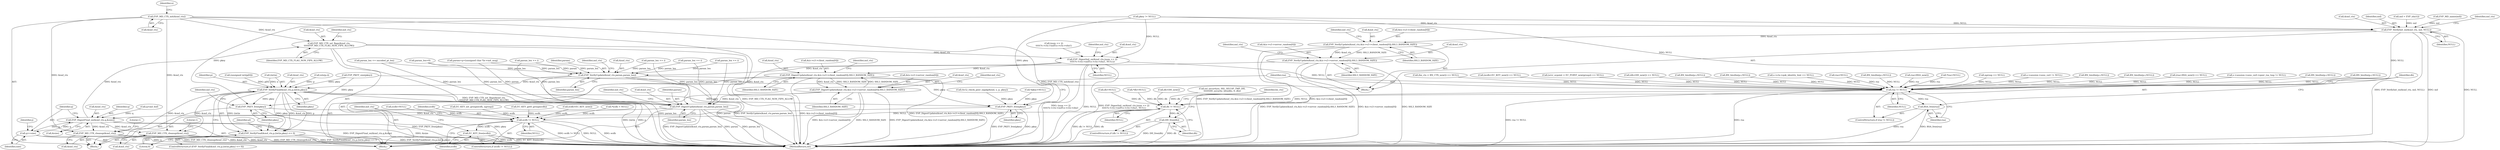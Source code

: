 digraph "0_openssl_ce325c60c74b0fa784f5872404b722e120e5cab0_0@API" {
"1000179" [label="(Call,EVP_MD_CTX_init(&md_ctx))"];
"1001561" [label="(Call,EVP_MD_CTX_set_flags(&md_ctx,\n\t\t\t\t\tEVP_MD_CTX_FLAG_NON_FIPS_ALLOW))"];
"1001565" [label="(Call,EVP_DigestInit_ex(&md_ctx,(num == 2)\n\t\t\t\t\t?s->ctx->md5:s->ctx->sha1, NULL))"];
"1001583" [label="(Call,EVP_DigestUpdate(&md_ctx,&(s->s3->client_random[0]),SSL3_RANDOM_SIZE))"];
"1001595" [label="(Call,EVP_DigestUpdate(&md_ctx,&(s->s3->server_random[0]),SSL3_RANDOM_SIZE))"];
"1001607" [label="(Call,EVP_DigestUpdate(&md_ctx,param,param_len))"];
"1001612" [label="(Call,EVP_DigestFinal_ex(&md_ctx,q,&size))"];
"1001618" [label="(Call,q+=size)"];
"1001749" [label="(Call,EVP_MD_CTX_cleanup(&md_ctx))"];
"1001784" [label="(Call,EVP_MD_CTX_cleanup(&md_ctx))"];
"1001763" [label="(Call,rsa != NULL)"];
"1001766" [label="(Call,RSA_free(rsa))"];
"1001769" [label="(Call,dh != NULL)"];
"1001772" [label="(Call,DH_free(dh))"];
"1001779" [label="(Call,ecdh != NULL)"];
"1001782" [label="(Call,EC_KEY_free(ecdh))"];
"1001663" [label="(Call,EVP_VerifyInit_ex(&md_ctx, md, NULL))"];
"1001668" [label="(Call,EVP_VerifyUpdate(&md_ctx,&(s->s3->client_random[0]),SSL3_RANDOM_SIZE))"];
"1001680" [label="(Call,EVP_VerifyUpdate(&md_ctx,&(s->s3->server_random[0]),SSL3_RANDOM_SIZE))"];
"1001692" [label="(Call,EVP_VerifyUpdate(&md_ctx,param,param_len))"];
"1001699" [label="(Call,EVP_VerifyFinal(&md_ctx,p,(int)n,pkey))"];
"1001698" [label="(Call,EVP_VerifyFinal(&md_ctx,p,(int)n,pkey) <= 0)"];
"1001747" [label="(Call,EVP_PKEY_free(pkey))"];
"1001760" [label="(Call,EVP_PKEY_free(pkey))"];
"1001493" [label="(Call,md = EVP_sha1())"];
"1001115" [label="(Call,ssl_security(s, SSL_SECOP_TMP_DH,\n\t\t\t\t\t\tDH_security_bits(dh), 0, dh))"];
"1001681" [label="(Call,&md_ctx)"];
"1001707" [label="(Literal,0)"];
"1001682" [label="(Identifier,md_ctx)"];
"1000956" [label="(Call,dh=DH_new())"];
"1001598" [label="(Call,&(s->s3->server_random[0]))"];
"1001669" [label="(Call,&md_ctx)"];
"1001663" [label="(Call,EVP_VerifyInit_ex(&md_ctx, md, NULL))"];
"1001679" [label="(Identifier,SSL3_RANDOM_SIZE)"];
"1001615" [label="(Identifier,q)"];
"1001284" [label="(Call,EC_KEY_get0_group(ecdh))"];
"1000290" [label="(Call,s->session->sess_cert != NULL)"];
"1001694" [label="(Identifier,md_ctx)"];
"1001775" [label="(Identifier,bn_ctx)"];
"1000603" [label="(Call,BN_bin2bn(p,i,NULL))"];
"1001620" [label="(Identifier,size)"];
"1001706" [label="(Identifier,pkey)"];
"1001773" [label="(Identifier,dh)"];
"1001562" [label="(Call,&md_ctx)"];
"1000660" [label="(Call,BN_bin2bn(p,i,NULL))"];
"1001750" [label="(Call,&md_ctx)"];
"1001767" [label="(Identifier,rsa)"];
"1000886" [label="(Call,param_len += i)"];
"1001611" [label="(Identifier,param_len)"];
"1001786" [label="(Identifier,md_ctx)"];
"1001614" [label="(Identifier,md_ctx)"];
"1001693" [label="(Call,&md_ctx)"];
"1001319" [label="(Call,(bn_ctx = BN_CTX_new()) == NULL)"];
"1001772" [label="(Call,DH_free(dh))"];
"1001753" [label="(Literal,1)"];
"1001765" [label="(Identifier,NULL)"];
"1001761" [label="(Identifier,pkey)"];
"1001548" [label="(Call,q=md_buf)"];
"1000129" [label="(Block,)"];
"1001585" [label="(Identifier,md_ctx)"];
"1001205" [label="(Call,(ecdh=EC_KEY_new()) == NULL)"];
"1001668" [label="(Call,EVP_VerifyUpdate(&md_ctx,&(s->s3->client_random[0]),SSL3_RANDOM_SIZE))"];
"1001768" [label="(ControlStructure,if (dh != NULL))"];
"1001505" [label="(Call,n2s(p,i))"];
"1001760" [label="(Call,EVP_PKEY_free(pkey))"];
"1001564" [label="(Identifier,EVP_MD_CTX_FLAG_NON_FIPS_ALLOW)"];
"1001662" [label="(Block,)"];
"1001612" [label="(Call,EVP_DigestFinal_ex(&md_ctx,q,&size))"];
"1001313" [label="(Call,(srvr_ecpoint = EC_POINT_new(group)) == NULL)"];
"1001356" [label="(Call,param_len += encoded_pt_len)"];
"1001596" [label="(Call,&md_ctx)"];
"1001608" [label="(Call,&md_ctx)"];
"1001790" [label="(MethodReturn,int)"];
"1001206" [label="(Call,ecdh=EC_KEY_new())"];
"1000955" [label="(Call,(dh=DH_new()) == NULL)"];
"1001702" [label="(Identifier,p)"];
"1001000" [label="(Call,BN_bin2bn(p,i,NULL))"];
"1000160" [label="(Call,*ecdh = NULL)"];
"1001748" [label="(Identifier,pkey)"];
"1001696" [label="(Identifier,param_len)"];
"1000280" [label="(Call,param=p=(unsigned char *)s->init_msg)"];
"1001667" [label="(Identifier,NULL)"];
"1001049" [label="(Call,BN_bin2bn(p,i,NULL))"];
"1001671" [label="(Call,&(s->s3->client_random[0]))"];
"1001789" [label="(Literal,1)"];
"1000488" [label="(Call,s->ctx->psk_identity_hint == NULL)"];
"1000945" [label="(Call,rsa=NULL)"];
"1001695" [label="(Identifier,param)"];
"1001749" [label="(Call,EVP_MD_CTX_cleanup(&md_ctx))"];
"1001703" [label="(Call,(int)n)"];
"1001417" [label="(Call,ecdh=NULL)"];
"1001176" [label="(Call,dh=NULL)"];
"1001619" [label="(Identifier,q)"];
"1001780" [label="(Identifier,ecdh)"];
"1001770" [label="(Identifier,dh)"];
"1001762" [label="(ControlStructure,if (rsa != NULL))"];
"1000387" [label="(Call,param_len=0)"];
"1000552" [label="(Call,BN_bin2bn(p,i,NULL))"];
"1001701" [label="(Identifier,md_ctx)"];
"1001747" [label="(Call,EVP_PKEY_free(pkey))"];
"1001583" [label="(Call,EVP_DigestUpdate(&md_ctx,&(s->s3->client_random[0]),SSL3_RANDOM_SIZE))"];
"1001622" [label="(Identifier,j)"];
"1000700" [label="(Call,param_len += i)"];
"1001769" [label="(Call,dh != NULL)"];
"1001691" [label="(Identifier,SSL3_RANDOM_SIZE)"];
"1000631" [label="(Call,(unsigned int)(p[0]))"];
"1001462" [label="(Call,tls12_check_peer_sigalg(&md, s, p, pkey))"];
"1001595" [label="(Call,EVP_DigestUpdate(&md_ctx,&(s->s3->server_random[0]),SSL3_RANDOM_SIZE))"];
"1000183" [label="(Identifier,n)"];
"1000800" [label="(Call,rsa=RSA_new())"];
"1001606" [label="(Identifier,SSL3_RANDOM_SIZE)"];
"1000152" [label="(Call,*rsa=NULL)"];
"1001783" [label="(Identifier,ecdh)"];
"1001566" [label="(Call,&md_ctx)"];
"1001089" [label="(Call,param_len += i)"];
"1001697" [label="(ControlStructure,if (EVP_VerifyFinal(&md_ctx,p,(int)n,pkey) <= 0))"];
"1001582" [label="(Identifier,NULL)"];
"1001607" [label="(Call,EVP_DigestUpdate(&md_ctx,param,param_len))"];
"1001692" [label="(Call,EVP_VerifyUpdate(&md_ctx,param,param_len))"];
"1000156" [label="(Call,*dh=NULL)"];
"1001751" [label="(Identifier,md_ctx)"];
"1000448" [label="(Call,param_len += i)"];
"1001698" [label="(Call,EVP_VerifyFinal(&md_ctx,p,(int)n,pkey) <= 0)"];
"1001567" [label="(Identifier,md_ctx)"];
"1001763" [label="(Call,rsa != NULL)"];
"1001618" [label="(Call,q+=size)"];
"1001710" [label="(Identifier,al)"];
"1001785" [label="(Call,&md_ctx)"];
"1001683" [label="(Call,&(s->s3->server_random[0]))"];
"1001584" [label="(Call,&md_ctx)"];
"1001484" [label="(Call,EVP_MD_name(md))"];
"1001568" [label="(Call,(num == 2)\n\t\t\t\t\t?s->ctx->md5:s->ctx->sha1)"];
"1001271" [label="(Call,EC_KEY_set_group(ecdh, ngroup))"];
"1001261" [label="(Call,ngroup == NULL)"];
"1001670" [label="(Identifier,md_ctx)"];
"1001764" [label="(Identifier,rsa)"];
"1001586" [label="(Call,&(s->s3->client_random[0]))"];
"1001779" [label="(Call,ecdh != NULL)"];
"1001513" [label="(Call,EVP_PKEY_size(pkey))"];
"1001098" [label="(Call,BN_bin2bn(p,i,NULL))"];
"1001700" [label="(Call,&md_ctx)"];
"1001699" [label="(Call,EVP_VerifyFinal(&md_ctx,p,(int)n,pkey))"];
"1001442" [label="(Call,pkey != NULL)"];
"1001766" [label="(Call,RSA_free(rsa))"];
"1000179" [label="(Call,EVP_MD_CTX_init(&md_ctx))"];
"1001778" [label="(ControlStructure,if (ecdh != NULL))"];
"1001613" [label="(Call,&md_ctx)"];
"1000144" [label="(Call,*pkey=NULL)"];
"1000711" [label="(Call,BN_bin2bn(p,i,NULL))"];
"1001610" [label="(Identifier,param)"];
"1001609" [label="(Identifier,md_ctx)"];
"1000799" [label="(Call,(rsa=RSA_new()) == NULL)"];
"1001680" [label="(Call,EVP_VerifyUpdate(&md_ctx,&(s->s3->server_random[0]),SSL3_RANDOM_SIZE))"];
"1001781" [label="(Identifier,NULL)"];
"1001594" [label="(Identifier,SSL3_RANDOM_SIZE)"];
"1001782" [label="(Call,EC_KEY_free(ecdh))"];
"1000299" [label="(Call,s->session->sess_cert->peer_rsa_tmp != NULL)"];
"1001565" [label="(Call,EVP_DigestInit_ex(&md_ctx,(num == 2)\n\t\t\t\t\t?s->ctx->md5:s->ctx->sha1, NULL))"];
"1001664" [label="(Call,&md_ctx)"];
"1001784" [label="(Call,EVP_MD_CTX_cleanup(&md_ctx))"];
"1001560" [label="(Block,)"];
"1001597" [label="(Identifier,md_ctx)"];
"1001771" [label="(Identifier,NULL)"];
"1001561" [label="(Call,EVP_MD_CTX_set_flags(&md_ctx,\n\t\t\t\t\tEVP_MD_CTX_FLAG_NON_FIPS_ALLOW))"];
"1000180" [label="(Call,&md_ctx)"];
"1001616" [label="(Call,&size)"];
"1001666" [label="(Identifier,md)"];
"1000179" -> "1000129"  [label="AST: "];
"1000179" -> "1000180"  [label="CFG: "];
"1000180" -> "1000179"  [label="AST: "];
"1000183" -> "1000179"  [label="CFG: "];
"1000179" -> "1001790"  [label="DDG: EVP_MD_CTX_init(&md_ctx)"];
"1000179" -> "1001790"  [label="DDG: &md_ctx"];
"1000179" -> "1001561"  [label="DDG: &md_ctx"];
"1000179" -> "1001663"  [label="DDG: &md_ctx"];
"1000179" -> "1001749"  [label="DDG: &md_ctx"];
"1000179" -> "1001784"  [label="DDG: &md_ctx"];
"1001561" -> "1001560"  [label="AST: "];
"1001561" -> "1001564"  [label="CFG: "];
"1001562" -> "1001561"  [label="AST: "];
"1001564" -> "1001561"  [label="AST: "];
"1001567" -> "1001561"  [label="CFG: "];
"1001561" -> "1001790"  [label="DDG: EVP_MD_CTX_set_flags(&md_ctx,\n\t\t\t\t\tEVP_MD_CTX_FLAG_NON_FIPS_ALLOW)"];
"1001561" -> "1001790"  [label="DDG: EVP_MD_CTX_FLAG_NON_FIPS_ALLOW"];
"1001612" -> "1001561"  [label="DDG: &md_ctx"];
"1001561" -> "1001565"  [label="DDG: &md_ctx"];
"1001565" -> "1001560"  [label="AST: "];
"1001565" -> "1001582"  [label="CFG: "];
"1001566" -> "1001565"  [label="AST: "];
"1001568" -> "1001565"  [label="AST: "];
"1001582" -> "1001565"  [label="AST: "];
"1001585" -> "1001565"  [label="CFG: "];
"1001565" -> "1001790"  [label="DDG: NULL"];
"1001565" -> "1001790"  [label="DDG: EVP_DigestInit_ex(&md_ctx,(num == 2)\n\t\t\t\t\t?s->ctx->md5:s->ctx->sha1, NULL)"];
"1001565" -> "1001790"  [label="DDG: (num == 2)\n\t\t\t\t\t?s->ctx->md5:s->ctx->sha1"];
"1001442" -> "1001565"  [label="DDG: NULL"];
"1001565" -> "1001583"  [label="DDG: &md_ctx"];
"1001565" -> "1001763"  [label="DDG: NULL"];
"1001583" -> "1001560"  [label="AST: "];
"1001583" -> "1001594"  [label="CFG: "];
"1001584" -> "1001583"  [label="AST: "];
"1001586" -> "1001583"  [label="AST: "];
"1001594" -> "1001583"  [label="AST: "];
"1001597" -> "1001583"  [label="CFG: "];
"1001583" -> "1001790"  [label="DDG: EVP_DigestUpdate(&md_ctx,&(s->s3->client_random[0]),SSL3_RANDOM_SIZE)"];
"1001583" -> "1001790"  [label="DDG: &(s->s3->client_random[0])"];
"1001595" -> "1001583"  [label="DDG: SSL3_RANDOM_SIZE"];
"1001583" -> "1001595"  [label="DDG: &md_ctx"];
"1001583" -> "1001595"  [label="DDG: SSL3_RANDOM_SIZE"];
"1001595" -> "1001560"  [label="AST: "];
"1001595" -> "1001606"  [label="CFG: "];
"1001596" -> "1001595"  [label="AST: "];
"1001598" -> "1001595"  [label="AST: "];
"1001606" -> "1001595"  [label="AST: "];
"1001609" -> "1001595"  [label="CFG: "];
"1001595" -> "1001790"  [label="DDG: &(s->s3->server_random[0])"];
"1001595" -> "1001790"  [label="DDG: SSL3_RANDOM_SIZE"];
"1001595" -> "1001790"  [label="DDG: EVP_DigestUpdate(&md_ctx,&(s->s3->server_random[0]),SSL3_RANDOM_SIZE)"];
"1001595" -> "1001607"  [label="DDG: &md_ctx"];
"1001607" -> "1001560"  [label="AST: "];
"1001607" -> "1001611"  [label="CFG: "];
"1001608" -> "1001607"  [label="AST: "];
"1001610" -> "1001607"  [label="AST: "];
"1001611" -> "1001607"  [label="AST: "];
"1001614" -> "1001607"  [label="CFG: "];
"1001607" -> "1001790"  [label="DDG: EVP_DigestUpdate(&md_ctx,param,param_len)"];
"1001607" -> "1001790"  [label="DDG: param"];
"1001607" -> "1001790"  [label="DDG: param_len"];
"1000280" -> "1001607"  [label="DDG: param"];
"1000387" -> "1001607"  [label="DDG: param_len"];
"1000886" -> "1001607"  [label="DDG: param_len"];
"1000448" -> "1001607"  [label="DDG: param_len"];
"1001089" -> "1001607"  [label="DDG: param_len"];
"1000700" -> "1001607"  [label="DDG: param_len"];
"1001356" -> "1001607"  [label="DDG: param_len"];
"1001607" -> "1001612"  [label="DDG: &md_ctx"];
"1001612" -> "1001560"  [label="AST: "];
"1001612" -> "1001616"  [label="CFG: "];
"1001613" -> "1001612"  [label="AST: "];
"1001615" -> "1001612"  [label="AST: "];
"1001616" -> "1001612"  [label="AST: "];
"1001619" -> "1001612"  [label="CFG: "];
"1001612" -> "1001790"  [label="DDG: EVP_DigestFinal_ex(&md_ctx,q,&size)"];
"1001612" -> "1001790"  [label="DDG: &size"];
"1001618" -> "1001612"  [label="DDG: q"];
"1001548" -> "1001612"  [label="DDG: q"];
"1001612" -> "1001618"  [label="DDG: q"];
"1001612" -> "1001749"  [label="DDG: &md_ctx"];
"1001612" -> "1001784"  [label="DDG: &md_ctx"];
"1001618" -> "1001560"  [label="AST: "];
"1001618" -> "1001620"  [label="CFG: "];
"1001619" -> "1001618"  [label="AST: "];
"1001620" -> "1001618"  [label="AST: "];
"1001622" -> "1001618"  [label="CFG: "];
"1001618" -> "1001790"  [label="DDG: q"];
"1001749" -> "1000129"  [label="AST: "];
"1001749" -> "1001750"  [label="CFG: "];
"1001750" -> "1001749"  [label="AST: "];
"1001753" -> "1001749"  [label="CFG: "];
"1001749" -> "1001790"  [label="DDG: &md_ctx"];
"1001749" -> "1001790"  [label="DDG: EVP_MD_CTX_cleanup(&md_ctx)"];
"1001699" -> "1001749"  [label="DDG: &md_ctx"];
"1001784" -> "1000129"  [label="AST: "];
"1001784" -> "1001785"  [label="CFG: "];
"1001785" -> "1001784"  [label="AST: "];
"1001789" -> "1001784"  [label="CFG: "];
"1001784" -> "1001790"  [label="DDG: &md_ctx"];
"1001784" -> "1001790"  [label="DDG: EVP_MD_CTX_cleanup(&md_ctx)"];
"1001699" -> "1001784"  [label="DDG: &md_ctx"];
"1001763" -> "1001762"  [label="AST: "];
"1001763" -> "1001765"  [label="CFG: "];
"1001764" -> "1001763"  [label="AST: "];
"1001765" -> "1001763"  [label="AST: "];
"1001767" -> "1001763"  [label="CFG: "];
"1001770" -> "1001763"  [label="CFG: "];
"1001763" -> "1001790"  [label="DDG: rsa"];
"1001763" -> "1001790"  [label="DDG: rsa != NULL"];
"1000945" -> "1001763"  [label="DDG: rsa"];
"1000152" -> "1001763"  [label="DDG: rsa"];
"1000800" -> "1001763"  [label="DDG: rsa"];
"1000711" -> "1001763"  [label="DDG: NULL"];
"1001205" -> "1001763"  [label="DDG: NULL"];
"1000799" -> "1001763"  [label="DDG: NULL"];
"1000488" -> "1001763"  [label="DDG: NULL"];
"1000290" -> "1001763"  [label="DDG: NULL"];
"1001313" -> "1001763"  [label="DDG: NULL"];
"1000299" -> "1001763"  [label="DDG: NULL"];
"1001442" -> "1001763"  [label="DDG: NULL"];
"1001663" -> "1001763"  [label="DDG: NULL"];
"1001098" -> "1001763"  [label="DDG: NULL"];
"1000955" -> "1001763"  [label="DDG: NULL"];
"1000603" -> "1001763"  [label="DDG: NULL"];
"1001049" -> "1001763"  [label="DDG: NULL"];
"1001000" -> "1001763"  [label="DDG: NULL"];
"1000660" -> "1001763"  [label="DDG: NULL"];
"1000552" -> "1001763"  [label="DDG: NULL"];
"1001261" -> "1001763"  [label="DDG: NULL"];
"1001319" -> "1001763"  [label="DDG: NULL"];
"1001763" -> "1001766"  [label="DDG: rsa"];
"1001763" -> "1001769"  [label="DDG: NULL"];
"1001766" -> "1001762"  [label="AST: "];
"1001766" -> "1001767"  [label="CFG: "];
"1001767" -> "1001766"  [label="AST: "];
"1001770" -> "1001766"  [label="CFG: "];
"1001766" -> "1001790"  [label="DDG: RSA_free(rsa)"];
"1001766" -> "1001790"  [label="DDG: rsa"];
"1001769" -> "1001768"  [label="AST: "];
"1001769" -> "1001771"  [label="CFG: "];
"1001770" -> "1001769"  [label="AST: "];
"1001771" -> "1001769"  [label="AST: "];
"1001773" -> "1001769"  [label="CFG: "];
"1001775" -> "1001769"  [label="CFG: "];
"1001769" -> "1001790"  [label="DDG: dh != NULL"];
"1001769" -> "1001790"  [label="DDG: dh"];
"1001115" -> "1001769"  [label="DDG: dh"];
"1001176" -> "1001769"  [label="DDG: dh"];
"1000156" -> "1001769"  [label="DDG: dh"];
"1000956" -> "1001769"  [label="DDG: dh"];
"1001769" -> "1001772"  [label="DDG: dh"];
"1001769" -> "1001779"  [label="DDG: NULL"];
"1001772" -> "1001768"  [label="AST: "];
"1001772" -> "1001773"  [label="CFG: "];
"1001773" -> "1001772"  [label="AST: "];
"1001775" -> "1001772"  [label="CFG: "];
"1001772" -> "1001790"  [label="DDG: DH_free(dh)"];
"1001772" -> "1001790"  [label="DDG: dh"];
"1001779" -> "1001778"  [label="AST: "];
"1001779" -> "1001781"  [label="CFG: "];
"1001780" -> "1001779"  [label="AST: "];
"1001781" -> "1001779"  [label="AST: "];
"1001783" -> "1001779"  [label="CFG: "];
"1001786" -> "1001779"  [label="CFG: "];
"1001779" -> "1001790"  [label="DDG: ecdh"];
"1001779" -> "1001790"  [label="DDG: ecdh != NULL"];
"1001779" -> "1001790"  [label="DDG: NULL"];
"1001284" -> "1001779"  [label="DDG: ecdh"];
"1001206" -> "1001779"  [label="DDG: ecdh"];
"1000160" -> "1001779"  [label="DDG: ecdh"];
"1001271" -> "1001779"  [label="DDG: ecdh"];
"1001417" -> "1001779"  [label="DDG: ecdh"];
"1001779" -> "1001782"  [label="DDG: ecdh"];
"1001782" -> "1001778"  [label="AST: "];
"1001782" -> "1001783"  [label="CFG: "];
"1001783" -> "1001782"  [label="AST: "];
"1001786" -> "1001782"  [label="CFG: "];
"1001782" -> "1001790"  [label="DDG: EC_KEY_free(ecdh)"];
"1001782" -> "1001790"  [label="DDG: ecdh"];
"1001663" -> "1001662"  [label="AST: "];
"1001663" -> "1001667"  [label="CFG: "];
"1001664" -> "1001663"  [label="AST: "];
"1001666" -> "1001663"  [label="AST: "];
"1001667" -> "1001663"  [label="AST: "];
"1001670" -> "1001663"  [label="CFG: "];
"1001663" -> "1001790"  [label="DDG: md"];
"1001663" -> "1001790"  [label="DDG: NULL"];
"1001663" -> "1001790"  [label="DDG: EVP_VerifyInit_ex(&md_ctx, md, NULL)"];
"1001493" -> "1001663"  [label="DDG: md"];
"1001484" -> "1001663"  [label="DDG: md"];
"1001442" -> "1001663"  [label="DDG: NULL"];
"1001663" -> "1001668"  [label="DDG: &md_ctx"];
"1001668" -> "1001662"  [label="AST: "];
"1001668" -> "1001679"  [label="CFG: "];
"1001669" -> "1001668"  [label="AST: "];
"1001671" -> "1001668"  [label="AST: "];
"1001679" -> "1001668"  [label="AST: "];
"1001682" -> "1001668"  [label="CFG: "];
"1001668" -> "1001790"  [label="DDG: EVP_VerifyUpdate(&md_ctx,&(s->s3->client_random[0]),SSL3_RANDOM_SIZE)"];
"1001668" -> "1001790"  [label="DDG: &(s->s3->client_random[0])"];
"1001668" -> "1001680"  [label="DDG: &md_ctx"];
"1001668" -> "1001680"  [label="DDG: SSL3_RANDOM_SIZE"];
"1001680" -> "1001662"  [label="AST: "];
"1001680" -> "1001691"  [label="CFG: "];
"1001681" -> "1001680"  [label="AST: "];
"1001683" -> "1001680"  [label="AST: "];
"1001691" -> "1001680"  [label="AST: "];
"1001694" -> "1001680"  [label="CFG: "];
"1001680" -> "1001790"  [label="DDG: SSL3_RANDOM_SIZE"];
"1001680" -> "1001790"  [label="DDG: EVP_VerifyUpdate(&md_ctx,&(s->s3->server_random[0]),SSL3_RANDOM_SIZE)"];
"1001680" -> "1001790"  [label="DDG: &(s->s3->server_random[0])"];
"1001680" -> "1001692"  [label="DDG: &md_ctx"];
"1001692" -> "1001662"  [label="AST: "];
"1001692" -> "1001696"  [label="CFG: "];
"1001693" -> "1001692"  [label="AST: "];
"1001695" -> "1001692"  [label="AST: "];
"1001696" -> "1001692"  [label="AST: "];
"1001701" -> "1001692"  [label="CFG: "];
"1001692" -> "1001790"  [label="DDG: param_len"];
"1001692" -> "1001790"  [label="DDG: param"];
"1001692" -> "1001790"  [label="DDG: EVP_VerifyUpdate(&md_ctx,param,param_len)"];
"1000280" -> "1001692"  [label="DDG: param"];
"1000387" -> "1001692"  [label="DDG: param_len"];
"1000886" -> "1001692"  [label="DDG: param_len"];
"1000448" -> "1001692"  [label="DDG: param_len"];
"1001089" -> "1001692"  [label="DDG: param_len"];
"1000700" -> "1001692"  [label="DDG: param_len"];
"1001356" -> "1001692"  [label="DDG: param_len"];
"1001692" -> "1001699"  [label="DDG: &md_ctx"];
"1001699" -> "1001698"  [label="AST: "];
"1001699" -> "1001706"  [label="CFG: "];
"1001700" -> "1001699"  [label="AST: "];
"1001702" -> "1001699"  [label="AST: "];
"1001703" -> "1001699"  [label="AST: "];
"1001706" -> "1001699"  [label="AST: "];
"1001707" -> "1001699"  [label="CFG: "];
"1001699" -> "1001790"  [label="DDG: p"];
"1001699" -> "1001790"  [label="DDG: (int)n"];
"1001699" -> "1001698"  [label="DDG: &md_ctx"];
"1001699" -> "1001698"  [label="DDG: p"];
"1001699" -> "1001698"  [label="DDG: (int)n"];
"1001699" -> "1001698"  [label="DDG: pkey"];
"1001505" -> "1001699"  [label="DDG: p"];
"1000631" -> "1001699"  [label="DDG: p[0]"];
"1001703" -> "1001699"  [label="DDG: n"];
"1001513" -> "1001699"  [label="DDG: pkey"];
"1001699" -> "1001747"  [label="DDG: pkey"];
"1001699" -> "1001760"  [label="DDG: pkey"];
"1001698" -> "1001697"  [label="AST: "];
"1001698" -> "1001707"  [label="CFG: "];
"1001707" -> "1001698"  [label="AST: "];
"1001710" -> "1001698"  [label="CFG: "];
"1001748" -> "1001698"  [label="CFG: "];
"1001698" -> "1001790"  [label="DDG: EVP_VerifyFinal(&md_ctx,p,(int)n,pkey)"];
"1001698" -> "1001790"  [label="DDG: EVP_VerifyFinal(&md_ctx,p,(int)n,pkey) <= 0"];
"1001747" -> "1000129"  [label="AST: "];
"1001747" -> "1001748"  [label="CFG: "];
"1001748" -> "1001747"  [label="AST: "];
"1001751" -> "1001747"  [label="CFG: "];
"1001747" -> "1001790"  [label="DDG: EVP_PKEY_free(pkey)"];
"1001747" -> "1001790"  [label="DDG: pkey"];
"1001513" -> "1001747"  [label="DDG: pkey"];
"1001442" -> "1001747"  [label="DDG: pkey"];
"1001760" -> "1000129"  [label="AST: "];
"1001760" -> "1001761"  [label="CFG: "];
"1001761" -> "1001760"  [label="AST: "];
"1001764" -> "1001760"  [label="CFG: "];
"1001760" -> "1001790"  [label="DDG: EVP_PKEY_free(pkey)"];
"1001760" -> "1001790"  [label="DDG: pkey"];
"1001462" -> "1001760"  [label="DDG: pkey"];
"1001513" -> "1001760"  [label="DDG: pkey"];
"1000144" -> "1001760"  [label="DDG: pkey"];
"1001442" -> "1001760"  [label="DDG: pkey"];
}

